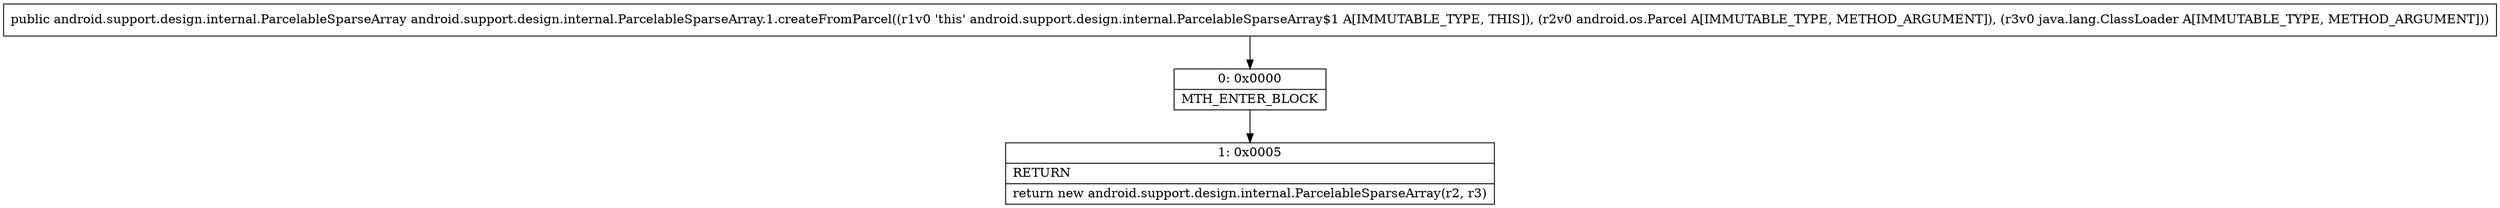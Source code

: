 digraph "CFG forandroid.support.design.internal.ParcelableSparseArray.1.createFromParcel(Landroid\/os\/Parcel;Ljava\/lang\/ClassLoader;)Landroid\/support\/design\/internal\/ParcelableSparseArray;" {
Node_0 [shape=record,label="{0\:\ 0x0000|MTH_ENTER_BLOCK\l}"];
Node_1 [shape=record,label="{1\:\ 0x0005|RETURN\l|return new android.support.design.internal.ParcelableSparseArray(r2, r3)\l}"];
MethodNode[shape=record,label="{public android.support.design.internal.ParcelableSparseArray android.support.design.internal.ParcelableSparseArray.1.createFromParcel((r1v0 'this' android.support.design.internal.ParcelableSparseArray$1 A[IMMUTABLE_TYPE, THIS]), (r2v0 android.os.Parcel A[IMMUTABLE_TYPE, METHOD_ARGUMENT]), (r3v0 java.lang.ClassLoader A[IMMUTABLE_TYPE, METHOD_ARGUMENT])) }"];
MethodNode -> Node_0;
Node_0 -> Node_1;
}

